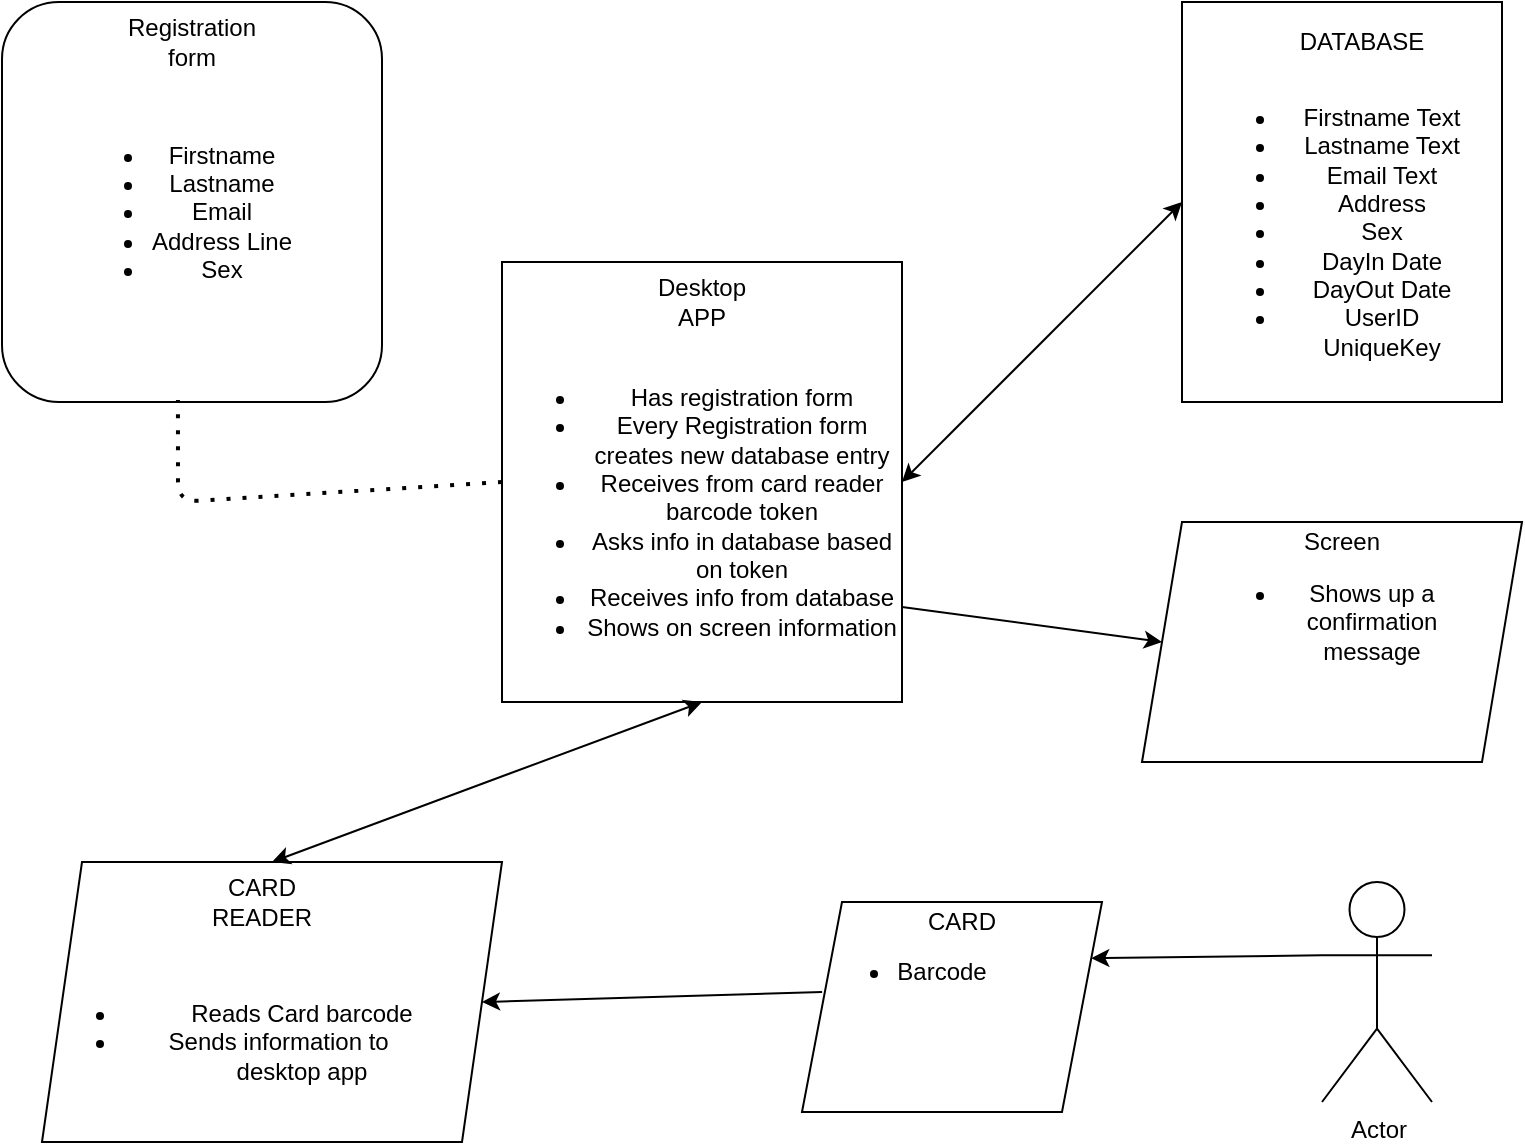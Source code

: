 <mxfile version="13.7.5" type="github">
  <diagram id="gAs26bB1ovQmsWkdYhEW" name="Page-1">
    <mxGraphModel dx="1422" dy="794" grid="1" gridSize="10" guides="1" tooltips="1" connect="1" arrows="1" fold="1" page="1" pageScale="1" pageWidth="827" pageHeight="1169" math="0" shadow="0">
      <root>
        <mxCell id="0" />
        <mxCell id="1" parent="0" />
        <mxCell id="eduJWTz_ZW2DFyt5zifo-1" value="" style="rounded=0;whiteSpace=wrap;html=1;" vertex="1" parent="1">
          <mxGeometry x="620" y="30" width="160" height="200" as="geometry" />
        </mxCell>
        <mxCell id="eduJWTz_ZW2DFyt5zifo-2" value="DATABASE&lt;br&gt;" style="text;html=1;strokeColor=none;fillColor=none;align=center;verticalAlign=middle;whiteSpace=wrap;rounded=0;" vertex="1" parent="1">
          <mxGeometry x="690" y="40" width="40" height="20" as="geometry" />
        </mxCell>
        <mxCell id="eduJWTz_ZW2DFyt5zifo-3" value="&lt;ul&gt;&lt;li&gt;Firstname Text&lt;/li&gt;&lt;li&gt;Lastname Text&lt;/li&gt;&lt;li&gt;Email Text&lt;/li&gt;&lt;li&gt;Address&lt;/li&gt;&lt;li&gt;Sex&lt;/li&gt;&lt;li&gt;DayIn Date&lt;/li&gt;&lt;li&gt;DayOut Date&lt;/li&gt;&lt;li&gt;UserID UniqueKey&lt;/li&gt;&lt;/ul&gt;" style="text;html=1;strokeColor=none;fillColor=none;align=center;verticalAlign=middle;whiteSpace=wrap;rounded=0;" vertex="1" parent="1">
          <mxGeometry x="630" y="70" width="140" height="150" as="geometry" />
        </mxCell>
        <mxCell id="eduJWTz_ZW2DFyt5zifo-4" value="Actor" style="shape=umlActor;verticalLabelPosition=bottom;verticalAlign=top;html=1;outlineConnect=0;" vertex="1" parent="1">
          <mxGeometry x="690" y="470" width="55" height="110" as="geometry" />
        </mxCell>
        <mxCell id="eduJWTz_ZW2DFyt5zifo-5" value="" style="shape=parallelogram;perimeter=parallelogramPerimeter;whiteSpace=wrap;html=1;fixedSize=1;" vertex="1" parent="1">
          <mxGeometry x="430" y="480" width="150" height="105" as="geometry" />
        </mxCell>
        <mxCell id="eduJWTz_ZW2DFyt5zifo-6" value="CARD&lt;br&gt;" style="text;html=1;strokeColor=none;fillColor=none;align=center;verticalAlign=middle;whiteSpace=wrap;rounded=0;" vertex="1" parent="1">
          <mxGeometry x="490" y="480" width="40" height="20" as="geometry" />
        </mxCell>
        <mxCell id="eduJWTz_ZW2DFyt5zifo-7" value="&lt;ul&gt;&lt;li&gt;Barcode&lt;/li&gt;&lt;/ul&gt;" style="text;html=1;strokeColor=none;fillColor=none;align=center;verticalAlign=middle;whiteSpace=wrap;rounded=0;" vertex="1" parent="1">
          <mxGeometry x="450" y="500" width="60" height="30" as="geometry" />
        </mxCell>
        <mxCell id="eduJWTz_ZW2DFyt5zifo-8" value="" style="endArrow=classic;html=1;exitX=0;exitY=0.333;exitDx=0;exitDy=0;exitPerimeter=0;entryX=1;entryY=0.25;entryDx=0;entryDy=0;" edge="1" parent="1" source="eduJWTz_ZW2DFyt5zifo-4" target="eduJWTz_ZW2DFyt5zifo-5">
          <mxGeometry width="50" height="50" relative="1" as="geometry">
            <mxPoint x="390" y="350" as="sourcePoint" />
            <mxPoint x="440" y="300" as="targetPoint" />
          </mxGeometry>
        </mxCell>
        <mxCell id="eduJWTz_ZW2DFyt5zifo-9" value="" style="rounded=0;whiteSpace=wrap;html=1;" vertex="1" parent="1">
          <mxGeometry x="280" y="160" width="200" height="220" as="geometry" />
        </mxCell>
        <mxCell id="eduJWTz_ZW2DFyt5zifo-10" value="Desktop APP&lt;br&gt;" style="text;html=1;strokeColor=none;fillColor=none;align=center;verticalAlign=middle;whiteSpace=wrap;rounded=0;" vertex="1" parent="1">
          <mxGeometry x="360" y="170" width="40" height="20" as="geometry" />
        </mxCell>
        <mxCell id="eduJWTz_ZW2DFyt5zifo-11" value="" style="shape=parallelogram;perimeter=parallelogramPerimeter;whiteSpace=wrap;html=1;fixedSize=1;" vertex="1" parent="1">
          <mxGeometry x="50" y="460" width="230" height="140" as="geometry" />
        </mxCell>
        <mxCell id="eduJWTz_ZW2DFyt5zifo-12" value="CARD READER&lt;br&gt;" style="text;html=1;strokeColor=none;fillColor=none;align=center;verticalAlign=middle;whiteSpace=wrap;rounded=0;" vertex="1" parent="1">
          <mxGeometry x="140" y="470" width="40" height="20" as="geometry" />
        </mxCell>
        <mxCell id="eduJWTz_ZW2DFyt5zifo-13" value="" style="endArrow=classic;html=1;exitX=0.067;exitY=0.429;exitDx=0;exitDy=0;exitPerimeter=0;entryX=1;entryY=0.5;entryDx=0;entryDy=0;" edge="1" parent="1" source="eduJWTz_ZW2DFyt5zifo-5" target="eduJWTz_ZW2DFyt5zifo-11">
          <mxGeometry width="50" height="50" relative="1" as="geometry">
            <mxPoint x="390" y="320" as="sourcePoint" />
            <mxPoint x="440" y="270" as="targetPoint" />
          </mxGeometry>
        </mxCell>
        <mxCell id="eduJWTz_ZW2DFyt5zifo-14" value="&lt;ul&gt;&lt;li&gt;Reads Card barcode&lt;/li&gt;&lt;li&gt;Sends information to&amp;nbsp; &amp;nbsp; &amp;nbsp; &amp;nbsp; desktop app&lt;/li&gt;&lt;/ul&gt;" style="text;html=1;strokeColor=none;fillColor=none;align=center;verticalAlign=middle;whiteSpace=wrap;rounded=0;" vertex="1" parent="1">
          <mxGeometry x="50" y="500" width="220" height="100" as="geometry" />
        </mxCell>
        <mxCell id="eduJWTz_ZW2DFyt5zifo-18" value="" style="endArrow=classic;startArrow=classic;html=1;exitX=0.5;exitY=0;exitDx=0;exitDy=0;entryX=0.5;entryY=1;entryDx=0;entryDy=0;" edge="1" parent="1" source="eduJWTz_ZW2DFyt5zifo-11" target="eduJWTz_ZW2DFyt5zifo-9">
          <mxGeometry width="50" height="50" relative="1" as="geometry">
            <mxPoint x="390" y="170" as="sourcePoint" />
            <mxPoint x="440" y="120" as="targetPoint" />
          </mxGeometry>
        </mxCell>
        <mxCell id="eduJWTz_ZW2DFyt5zifo-19" value="" style="endArrow=classic;startArrow=classic;html=1;exitX=1;exitY=0.5;exitDx=0;exitDy=0;entryX=0;entryY=0.5;entryDx=0;entryDy=0;" edge="1" parent="1" source="eduJWTz_ZW2DFyt5zifo-9" target="eduJWTz_ZW2DFyt5zifo-1">
          <mxGeometry width="50" height="50" relative="1" as="geometry">
            <mxPoint x="390" y="170" as="sourcePoint" />
            <mxPoint x="440" y="120" as="targetPoint" />
          </mxGeometry>
        </mxCell>
        <mxCell id="eduJWTz_ZW2DFyt5zifo-24" value="" style="rounded=1;whiteSpace=wrap;html=1;" vertex="1" parent="1">
          <mxGeometry x="30" y="30" width="190" height="200" as="geometry" />
        </mxCell>
        <mxCell id="eduJWTz_ZW2DFyt5zifo-26" value="" style="endArrow=none;dashed=1;html=1;dashPattern=1 3;strokeWidth=2;entryX=0.463;entryY=0.995;entryDx=0;entryDy=0;entryPerimeter=0;" edge="1" parent="1" target="eduJWTz_ZW2DFyt5zifo-24">
          <mxGeometry width="50" height="50" relative="1" as="geometry">
            <mxPoint x="280" y="270" as="sourcePoint" />
            <mxPoint x="440" y="220" as="targetPoint" />
            <Array as="points">
              <mxPoint x="118" y="280" />
            </Array>
          </mxGeometry>
        </mxCell>
        <mxCell id="eduJWTz_ZW2DFyt5zifo-27" value="Registration form&lt;br&gt;" style="text;html=1;strokeColor=none;fillColor=none;align=center;verticalAlign=middle;whiteSpace=wrap;rounded=0;" vertex="1" parent="1">
          <mxGeometry x="105" y="40" width="40" height="20" as="geometry" />
        </mxCell>
        <mxCell id="eduJWTz_ZW2DFyt5zifo-28" value="&lt;ul&gt;&lt;li&gt;Firstname&lt;/li&gt;&lt;li&gt;Lastname&lt;/li&gt;&lt;li&gt;Email&lt;/li&gt;&lt;li&gt;Address Line&lt;/li&gt;&lt;li&gt;Sex&lt;/li&gt;&lt;/ul&gt;" style="text;html=1;strokeColor=none;fillColor=none;align=center;verticalAlign=middle;whiteSpace=wrap;rounded=0;" vertex="1" parent="1">
          <mxGeometry x="30" y="60" width="180" height="150" as="geometry" />
        </mxCell>
        <mxCell id="eduJWTz_ZW2DFyt5zifo-29" value="&lt;ul&gt;&lt;li&gt;Has registration form&lt;/li&gt;&lt;li&gt;Every Registration form creates new database entry&lt;/li&gt;&lt;li&gt;Receives from card reader barcode token&lt;/li&gt;&lt;li&gt;Asks info in database based on token&lt;/li&gt;&lt;li&gt;Receives info from database&lt;/li&gt;&lt;li&gt;Shows on screen information&lt;/li&gt;&lt;/ul&gt;" style="text;html=1;strokeColor=none;fillColor=none;align=center;verticalAlign=middle;whiteSpace=wrap;rounded=0;" vertex="1" parent="1">
          <mxGeometry x="280" y="190" width="200" height="190" as="geometry" />
        </mxCell>
        <mxCell id="eduJWTz_ZW2DFyt5zifo-30" value="" style="shape=parallelogram;perimeter=parallelogramPerimeter;whiteSpace=wrap;html=1;fixedSize=1;" vertex="1" parent="1">
          <mxGeometry x="600" y="290" width="190" height="120" as="geometry" />
        </mxCell>
        <mxCell id="eduJWTz_ZW2DFyt5zifo-31" value="Screen" style="text;html=1;strokeColor=none;fillColor=none;align=center;verticalAlign=middle;whiteSpace=wrap;rounded=0;" vertex="1" parent="1">
          <mxGeometry x="680" y="290" width="40" height="20" as="geometry" />
        </mxCell>
        <mxCell id="eduJWTz_ZW2DFyt5zifo-32" value="&lt;ul&gt;&lt;li&gt;Shows up a confirmation message&lt;/li&gt;&lt;/ul&gt;" style="text;html=1;strokeColor=none;fillColor=none;align=center;verticalAlign=middle;whiteSpace=wrap;rounded=0;" vertex="1" parent="1">
          <mxGeometry x="630" y="310" width="130" height="60" as="geometry" />
        </mxCell>
        <mxCell id="eduJWTz_ZW2DFyt5zifo-33" value="" style="endArrow=classic;html=1;exitX=1;exitY=0.75;exitDx=0;exitDy=0;entryX=0;entryY=0.5;entryDx=0;entryDy=0;" edge="1" parent="1" source="eduJWTz_ZW2DFyt5zifo-29" target="eduJWTz_ZW2DFyt5zifo-30">
          <mxGeometry width="50" height="50" relative="1" as="geometry">
            <mxPoint x="390" y="360" as="sourcePoint" />
            <mxPoint x="440" y="310" as="targetPoint" />
          </mxGeometry>
        </mxCell>
      </root>
    </mxGraphModel>
  </diagram>
</mxfile>
